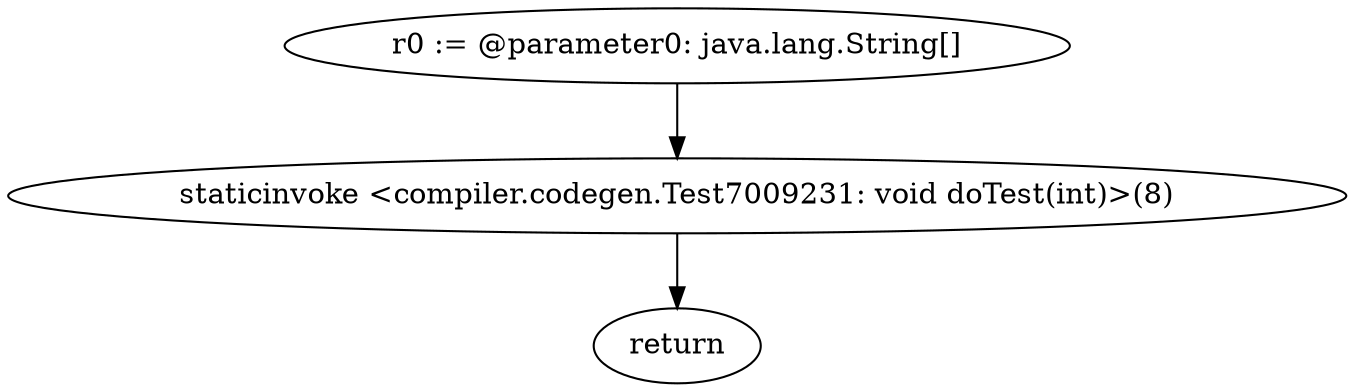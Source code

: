 digraph "unitGraph" {
    "r0 := @parameter0: java.lang.String[]"
    "staticinvoke <compiler.codegen.Test7009231: void doTest(int)>(8)"
    "return"
    "r0 := @parameter0: java.lang.String[]"->"staticinvoke <compiler.codegen.Test7009231: void doTest(int)>(8)";
    "staticinvoke <compiler.codegen.Test7009231: void doTest(int)>(8)"->"return";
}
